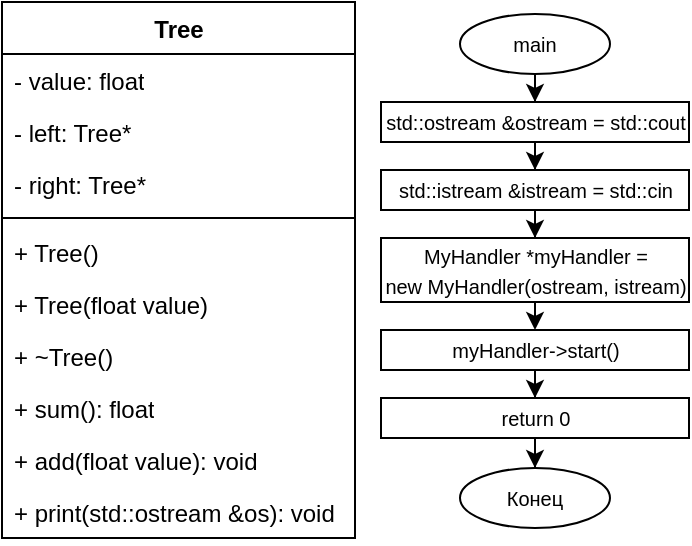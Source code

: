 <mxfile version="24.0.5" type="device">
  <diagram name="Страница — 1" id="Sv1Gt_eCBrXrc9OYBtoj">
    <mxGraphModel dx="956" dy="555" grid="0" gridSize="10" guides="1" tooltips="1" connect="1" arrows="1" fold="1" page="1" pageScale="1" pageWidth="827" pageHeight="1169" math="0" shadow="0">
      <root>
        <mxCell id="0" />
        <mxCell id="1" parent="0" />
        <mxCell id="g-QfgfsSfjLuhqNF6Mok-26" value="Tree" style="swimlane;fontStyle=1;align=center;verticalAlign=top;childLayout=stackLayout;horizontal=1;startSize=26;horizontalStack=0;resizeParent=1;resizeParentMax=0;resizeLast=0;collapsible=1;marginBottom=0;whiteSpace=wrap;html=1;" vertex="1" parent="1">
          <mxGeometry x="430" y="104" width="176.5" height="268" as="geometry">
            <mxRectangle x="101" y="384" width="52" height="26" as="alternateBounds" />
          </mxGeometry>
        </mxCell>
        <mxCell id="g-QfgfsSfjLuhqNF6Mok-27" value="- value: float" style="text;strokeColor=none;fillColor=none;align=left;verticalAlign=top;spacingLeft=4;spacingRight=4;overflow=hidden;rotatable=0;points=[[0,0.5],[1,0.5]];portConstraint=eastwest;whiteSpace=wrap;html=1;" vertex="1" parent="g-QfgfsSfjLuhqNF6Mok-26">
          <mxGeometry y="26" width="176.5" height="26" as="geometry" />
        </mxCell>
        <mxCell id="g-QfgfsSfjLuhqNF6Mok-28" value="- left: Tree*" style="text;strokeColor=none;fillColor=none;align=left;verticalAlign=top;spacingLeft=4;spacingRight=4;overflow=hidden;rotatable=0;points=[[0,0.5],[1,0.5]];portConstraint=eastwest;whiteSpace=wrap;html=1;" vertex="1" parent="g-QfgfsSfjLuhqNF6Mok-26">
          <mxGeometry y="52" width="176.5" height="26" as="geometry" />
        </mxCell>
        <mxCell id="g-QfgfsSfjLuhqNF6Mok-29" value="- right: Tree*" style="text;strokeColor=none;fillColor=none;align=left;verticalAlign=top;spacingLeft=4;spacingRight=4;overflow=hidden;rotatable=0;points=[[0,0.5],[1,0.5]];portConstraint=eastwest;whiteSpace=wrap;html=1;" vertex="1" parent="g-QfgfsSfjLuhqNF6Mok-26">
          <mxGeometry y="78" width="176.5" height="26" as="geometry" />
        </mxCell>
        <mxCell id="g-QfgfsSfjLuhqNF6Mok-30" value="" style="line;strokeWidth=1;fillColor=none;align=left;verticalAlign=middle;spacingTop=-1;spacingLeft=3;spacingRight=3;rotatable=0;labelPosition=right;points=[];portConstraint=eastwest;strokeColor=inherit;" vertex="1" parent="g-QfgfsSfjLuhqNF6Mok-26">
          <mxGeometry y="104" width="176.5" height="8" as="geometry" />
        </mxCell>
        <mxCell id="g-QfgfsSfjLuhqNF6Mok-31" value="+ Tree()" style="text;strokeColor=none;fillColor=none;align=left;verticalAlign=top;spacingLeft=4;spacingRight=4;overflow=hidden;rotatable=0;points=[[0,0.5],[1,0.5]];portConstraint=eastwest;whiteSpace=wrap;html=1;" vertex="1" parent="g-QfgfsSfjLuhqNF6Mok-26">
          <mxGeometry y="112" width="176.5" height="26" as="geometry" />
        </mxCell>
        <mxCell id="g-QfgfsSfjLuhqNF6Mok-52" value="+ Tree(float value)" style="text;strokeColor=none;fillColor=none;align=left;verticalAlign=top;spacingLeft=4;spacingRight=4;overflow=hidden;rotatable=0;points=[[0,0.5],[1,0.5]];portConstraint=eastwest;whiteSpace=wrap;html=1;" vertex="1" parent="g-QfgfsSfjLuhqNF6Mok-26">
          <mxGeometry y="138" width="176.5" height="26" as="geometry" />
        </mxCell>
        <mxCell id="g-QfgfsSfjLuhqNF6Mok-32" value="+ ~Tree()" style="text;strokeColor=none;fillColor=none;align=left;verticalAlign=top;spacingLeft=4;spacingRight=4;overflow=hidden;rotatable=0;points=[[0,0.5],[1,0.5]];portConstraint=eastwest;whiteSpace=wrap;html=1;" vertex="1" parent="g-QfgfsSfjLuhqNF6Mok-26">
          <mxGeometry y="164" width="176.5" height="26" as="geometry" />
        </mxCell>
        <mxCell id="g-QfgfsSfjLuhqNF6Mok-34" value="+ sum(): float" style="text;strokeColor=none;fillColor=none;align=left;verticalAlign=top;spacingLeft=4;spacingRight=4;overflow=hidden;rotatable=0;points=[[0,0.5],[1,0.5]];portConstraint=eastwest;whiteSpace=wrap;html=1;" vertex="1" parent="g-QfgfsSfjLuhqNF6Mok-26">
          <mxGeometry y="190" width="176.5" height="26" as="geometry" />
        </mxCell>
        <mxCell id="g-QfgfsSfjLuhqNF6Mok-37" value="+ add(float value): void" style="text;strokeColor=none;fillColor=none;align=left;verticalAlign=top;spacingLeft=4;spacingRight=4;overflow=hidden;rotatable=0;points=[[0,0.5],[1,0.5]];portConstraint=eastwest;whiteSpace=wrap;html=1;" vertex="1" parent="g-QfgfsSfjLuhqNF6Mok-26">
          <mxGeometry y="216" width="176.5" height="26" as="geometry" />
        </mxCell>
        <mxCell id="g-QfgfsSfjLuhqNF6Mok-53" value="+ print(std::ostream &amp;amp;os): void" style="text;strokeColor=none;fillColor=none;align=left;verticalAlign=top;spacingLeft=4;spacingRight=4;overflow=hidden;rotatable=0;points=[[0,0.5],[1,0.5]];portConstraint=eastwest;whiteSpace=wrap;html=1;" vertex="1" parent="g-QfgfsSfjLuhqNF6Mok-26">
          <mxGeometry y="242" width="176.5" height="26" as="geometry" />
        </mxCell>
        <mxCell id="g-QfgfsSfjLuhqNF6Mok-39" value="" style="edgeStyle=orthogonalEdgeStyle;rounded=0;orthogonalLoop=1;jettySize=auto;html=1;" edge="1" parent="1" source="g-QfgfsSfjLuhqNF6Mok-40" target="g-QfgfsSfjLuhqNF6Mok-42">
          <mxGeometry relative="1" as="geometry" />
        </mxCell>
        <mxCell id="g-QfgfsSfjLuhqNF6Mok-40" value="&lt;font style=&quot;font-size: 10px;&quot;&gt;main&lt;/font&gt;" style="ellipse;whiteSpace=wrap;html=1;" vertex="1" parent="1">
          <mxGeometry x="659" y="110" width="75" height="30" as="geometry" />
        </mxCell>
        <mxCell id="g-QfgfsSfjLuhqNF6Mok-41" value="" style="edgeStyle=orthogonalEdgeStyle;rounded=0;orthogonalLoop=1;jettySize=auto;html=1;" edge="1" parent="1" source="g-QfgfsSfjLuhqNF6Mok-42" target="g-QfgfsSfjLuhqNF6Mok-44">
          <mxGeometry relative="1" as="geometry" />
        </mxCell>
        <mxCell id="g-QfgfsSfjLuhqNF6Mok-42" value="&lt;font style=&quot;font-size: 10px;&quot;&gt;std::ostream &amp;amp;ostream = std::cout&lt;/font&gt;" style="whiteSpace=wrap;html=1;" vertex="1" parent="1">
          <mxGeometry x="619.5" y="154" width="154" height="20" as="geometry" />
        </mxCell>
        <mxCell id="g-QfgfsSfjLuhqNF6Mok-43" value="" style="edgeStyle=orthogonalEdgeStyle;rounded=0;orthogonalLoop=1;jettySize=auto;html=1;" edge="1" parent="1" source="g-QfgfsSfjLuhqNF6Mok-44" target="g-QfgfsSfjLuhqNF6Mok-46">
          <mxGeometry relative="1" as="geometry" />
        </mxCell>
        <mxCell id="g-QfgfsSfjLuhqNF6Mok-44" value="&lt;font style=&quot;font-size: 10px;&quot;&gt;std::istream &amp;amp;istream = std::cin&lt;/font&gt;" style="whiteSpace=wrap;html=1;" vertex="1" parent="1">
          <mxGeometry x="619.5" y="188" width="154" height="20" as="geometry" />
        </mxCell>
        <mxCell id="g-QfgfsSfjLuhqNF6Mok-45" style="edgeStyle=orthogonalEdgeStyle;rounded=0;orthogonalLoop=1;jettySize=auto;html=1;exitX=0.5;exitY=1;exitDx=0;exitDy=0;entryX=0.5;entryY=0;entryDx=0;entryDy=0;" edge="1" parent="1" source="g-QfgfsSfjLuhqNF6Mok-46" target="g-QfgfsSfjLuhqNF6Mok-48">
          <mxGeometry relative="1" as="geometry" />
        </mxCell>
        <mxCell id="g-QfgfsSfjLuhqNF6Mok-46" value="&lt;font style=&quot;font-size: 10px;&quot;&gt;MyHandler *myHandler = &lt;br&gt;new MyHandler(ostream, istream)&lt;/font&gt;" style="whiteSpace=wrap;html=1;" vertex="1" parent="1">
          <mxGeometry x="619.5" y="222" width="154" height="32" as="geometry" />
        </mxCell>
        <mxCell id="g-QfgfsSfjLuhqNF6Mok-47" style="edgeStyle=orthogonalEdgeStyle;rounded=0;orthogonalLoop=1;jettySize=auto;html=1;entryX=0.5;entryY=0;entryDx=0;entryDy=0;" edge="1" parent="1" source="g-QfgfsSfjLuhqNF6Mok-48" target="g-QfgfsSfjLuhqNF6Mok-50">
          <mxGeometry relative="1" as="geometry" />
        </mxCell>
        <mxCell id="g-QfgfsSfjLuhqNF6Mok-48" value="&lt;font style=&quot;font-size: 10px;&quot;&gt;myHandler-&amp;gt;start()&lt;/font&gt;" style="whiteSpace=wrap;html=1;" vertex="1" parent="1">
          <mxGeometry x="619.5" y="268" width="154" height="20" as="geometry" />
        </mxCell>
        <mxCell id="g-QfgfsSfjLuhqNF6Mok-49" style="edgeStyle=orthogonalEdgeStyle;rounded=0;orthogonalLoop=1;jettySize=auto;html=1;entryX=0.5;entryY=0;entryDx=0;entryDy=0;" edge="1" parent="1" source="g-QfgfsSfjLuhqNF6Mok-50" target="g-QfgfsSfjLuhqNF6Mok-51">
          <mxGeometry relative="1" as="geometry" />
        </mxCell>
        <mxCell id="g-QfgfsSfjLuhqNF6Mok-50" value="&lt;font style=&quot;font-size: 10px;&quot;&gt;return 0&lt;/font&gt;" style="whiteSpace=wrap;html=1;" vertex="1" parent="1">
          <mxGeometry x="619.5" y="302" width="154" height="20" as="geometry" />
        </mxCell>
        <mxCell id="g-QfgfsSfjLuhqNF6Mok-51" value="&lt;font style=&quot;font-size: 10px;&quot;&gt;Конец&lt;/font&gt;" style="ellipse;whiteSpace=wrap;html=1;" vertex="1" parent="1">
          <mxGeometry x="659" y="337" width="75" height="30" as="geometry" />
        </mxCell>
      </root>
    </mxGraphModel>
  </diagram>
</mxfile>
